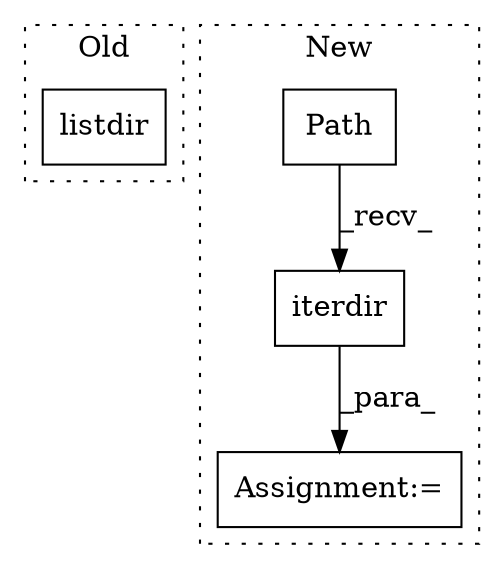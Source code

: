 digraph G {
subgraph cluster0 {
1 [label="listdir" a="32" s="1988,2004" l="8,1" shape="box"];
label = "Old";
style="dotted";
}
subgraph cluster1 {
2 [label="Path" a="32" s="2022,2038" l="5,1" shape="box"];
3 [label="iterdir" a="32" s="2262" l="9" shape="box"];
4 [label="Assignment:=" a="7" s="2168,2272" l="57,2" shape="box"];
label = "New";
style="dotted";
}
2 -> 3 [label="_recv_"];
3 -> 4 [label="_para_"];
}